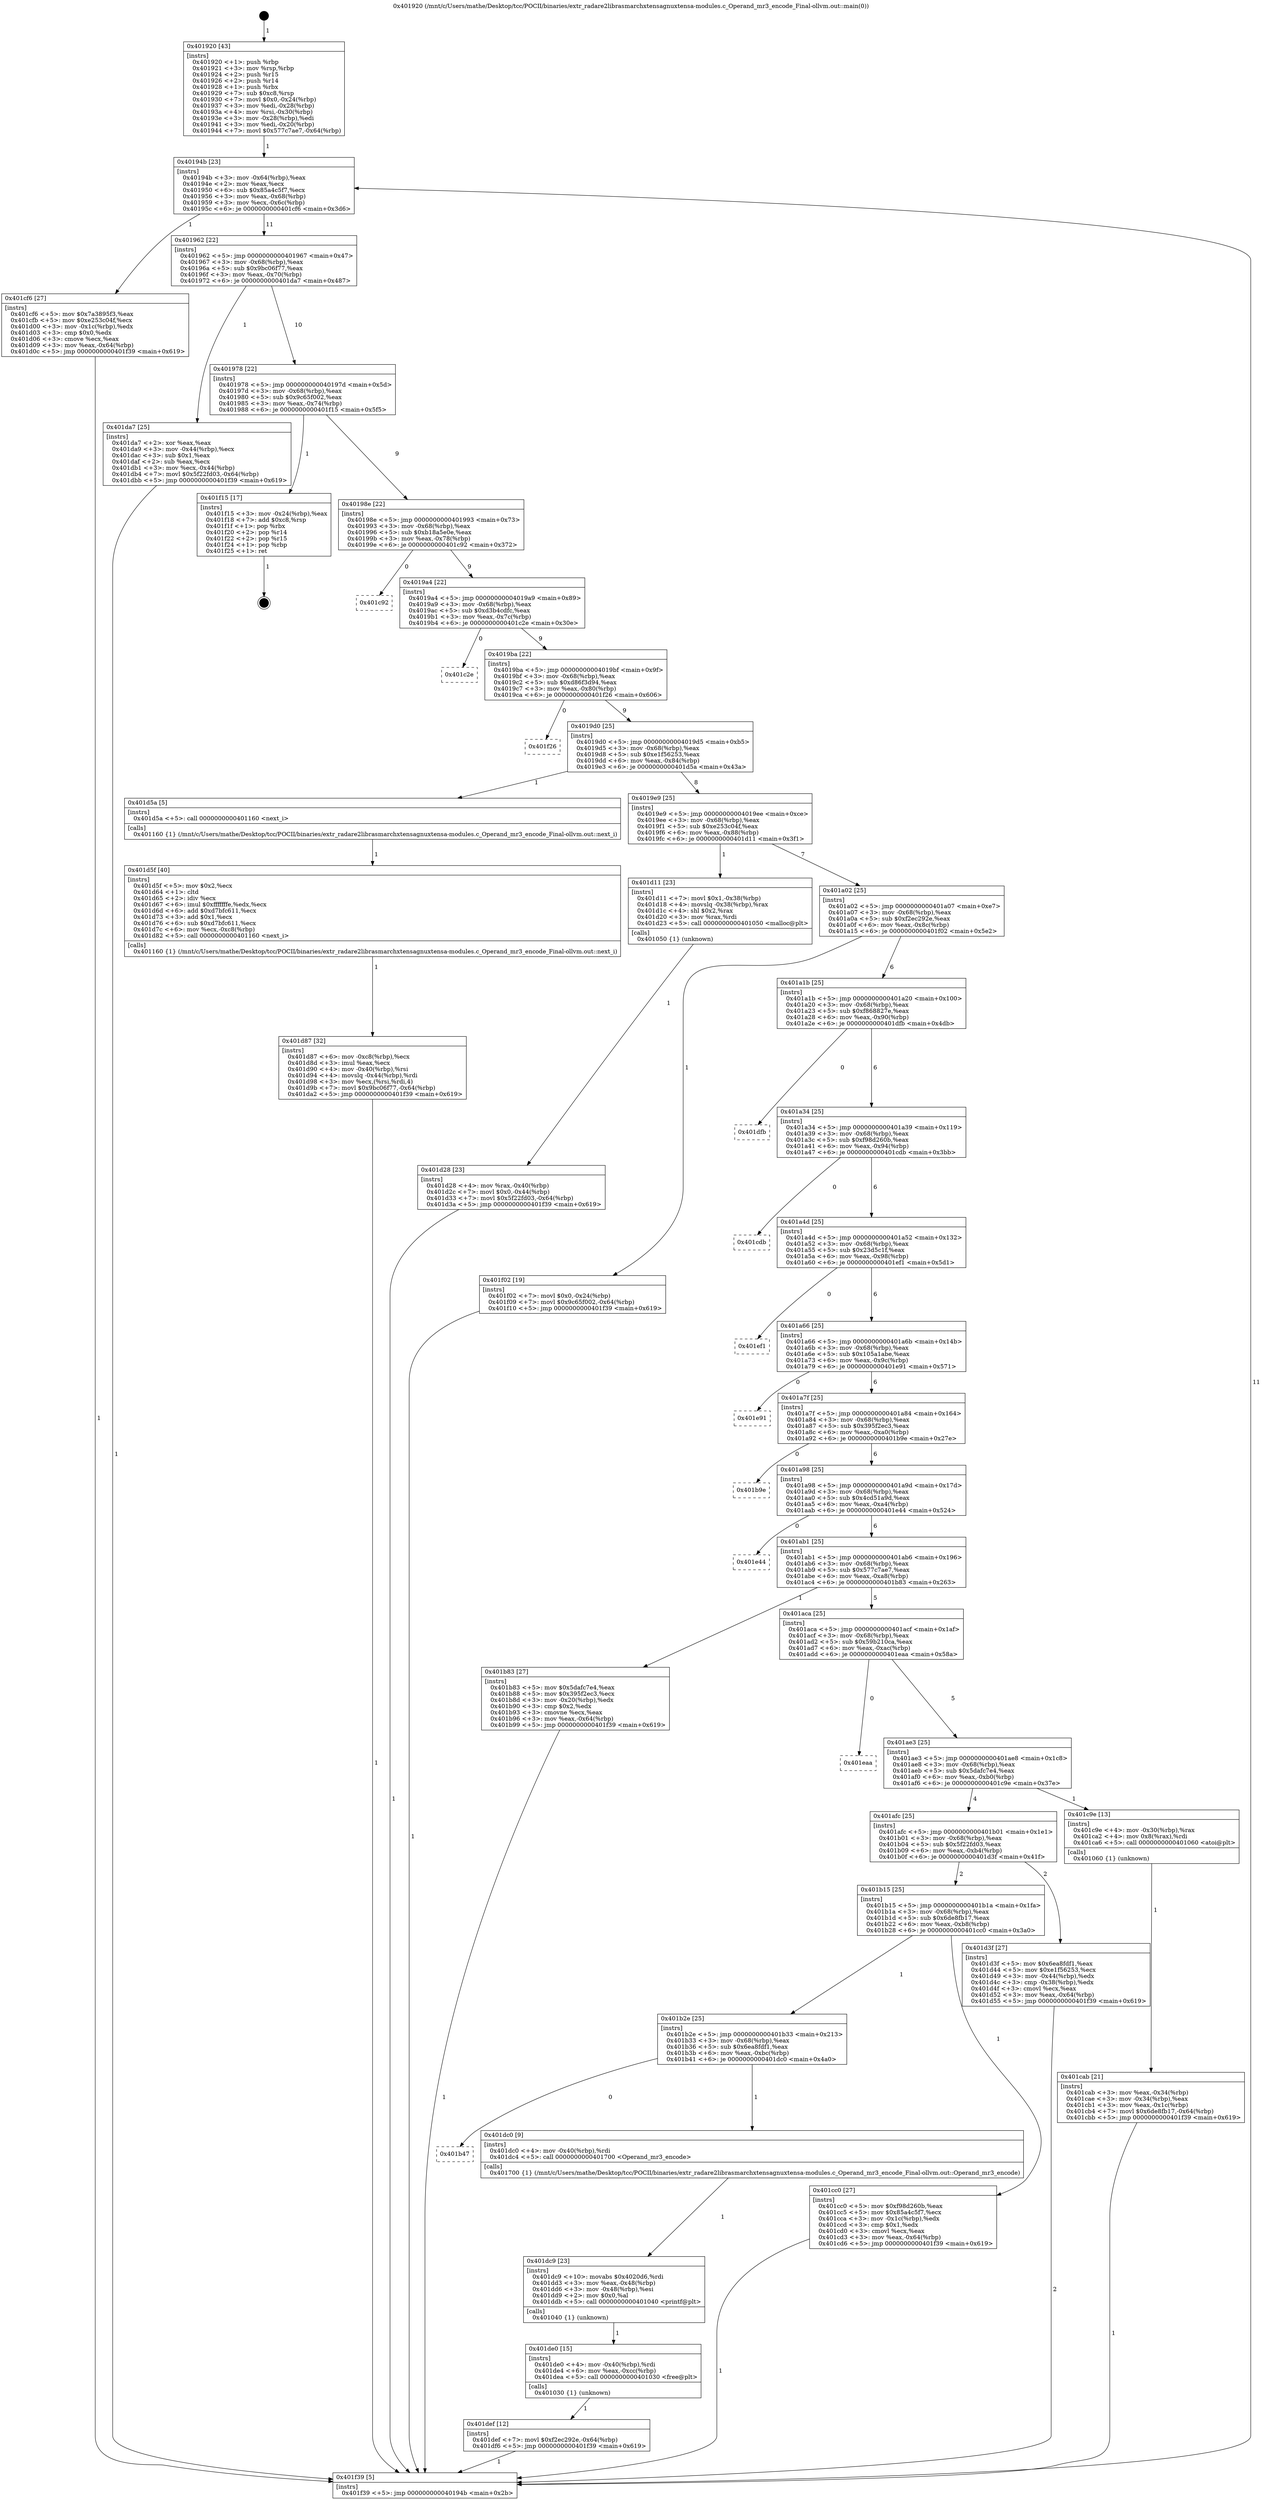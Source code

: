 digraph "0x401920" {
  label = "0x401920 (/mnt/c/Users/mathe/Desktop/tcc/POCII/binaries/extr_radare2librasmarchxtensagnuxtensa-modules.c_Operand_mr3_encode_Final-ollvm.out::main(0))"
  labelloc = "t"
  node[shape=record]

  Entry [label="",width=0.3,height=0.3,shape=circle,fillcolor=black,style=filled]
  "0x40194b" [label="{
     0x40194b [23]\l
     | [instrs]\l
     &nbsp;&nbsp;0x40194b \<+3\>: mov -0x64(%rbp),%eax\l
     &nbsp;&nbsp;0x40194e \<+2\>: mov %eax,%ecx\l
     &nbsp;&nbsp;0x401950 \<+6\>: sub $0x85a4c5f7,%ecx\l
     &nbsp;&nbsp;0x401956 \<+3\>: mov %eax,-0x68(%rbp)\l
     &nbsp;&nbsp;0x401959 \<+3\>: mov %ecx,-0x6c(%rbp)\l
     &nbsp;&nbsp;0x40195c \<+6\>: je 0000000000401cf6 \<main+0x3d6\>\l
  }"]
  "0x401cf6" [label="{
     0x401cf6 [27]\l
     | [instrs]\l
     &nbsp;&nbsp;0x401cf6 \<+5\>: mov $0x7a3895f3,%eax\l
     &nbsp;&nbsp;0x401cfb \<+5\>: mov $0xe253c04f,%ecx\l
     &nbsp;&nbsp;0x401d00 \<+3\>: mov -0x1c(%rbp),%edx\l
     &nbsp;&nbsp;0x401d03 \<+3\>: cmp $0x0,%edx\l
     &nbsp;&nbsp;0x401d06 \<+3\>: cmove %ecx,%eax\l
     &nbsp;&nbsp;0x401d09 \<+3\>: mov %eax,-0x64(%rbp)\l
     &nbsp;&nbsp;0x401d0c \<+5\>: jmp 0000000000401f39 \<main+0x619\>\l
  }"]
  "0x401962" [label="{
     0x401962 [22]\l
     | [instrs]\l
     &nbsp;&nbsp;0x401962 \<+5\>: jmp 0000000000401967 \<main+0x47\>\l
     &nbsp;&nbsp;0x401967 \<+3\>: mov -0x68(%rbp),%eax\l
     &nbsp;&nbsp;0x40196a \<+5\>: sub $0x9bc06f77,%eax\l
     &nbsp;&nbsp;0x40196f \<+3\>: mov %eax,-0x70(%rbp)\l
     &nbsp;&nbsp;0x401972 \<+6\>: je 0000000000401da7 \<main+0x487\>\l
  }"]
  Exit [label="",width=0.3,height=0.3,shape=circle,fillcolor=black,style=filled,peripheries=2]
  "0x401da7" [label="{
     0x401da7 [25]\l
     | [instrs]\l
     &nbsp;&nbsp;0x401da7 \<+2\>: xor %eax,%eax\l
     &nbsp;&nbsp;0x401da9 \<+3\>: mov -0x44(%rbp),%ecx\l
     &nbsp;&nbsp;0x401dac \<+3\>: sub $0x1,%eax\l
     &nbsp;&nbsp;0x401daf \<+2\>: sub %eax,%ecx\l
     &nbsp;&nbsp;0x401db1 \<+3\>: mov %ecx,-0x44(%rbp)\l
     &nbsp;&nbsp;0x401db4 \<+7\>: movl $0x5f22fd03,-0x64(%rbp)\l
     &nbsp;&nbsp;0x401dbb \<+5\>: jmp 0000000000401f39 \<main+0x619\>\l
  }"]
  "0x401978" [label="{
     0x401978 [22]\l
     | [instrs]\l
     &nbsp;&nbsp;0x401978 \<+5\>: jmp 000000000040197d \<main+0x5d\>\l
     &nbsp;&nbsp;0x40197d \<+3\>: mov -0x68(%rbp),%eax\l
     &nbsp;&nbsp;0x401980 \<+5\>: sub $0x9c65f002,%eax\l
     &nbsp;&nbsp;0x401985 \<+3\>: mov %eax,-0x74(%rbp)\l
     &nbsp;&nbsp;0x401988 \<+6\>: je 0000000000401f15 \<main+0x5f5\>\l
  }"]
  "0x401def" [label="{
     0x401def [12]\l
     | [instrs]\l
     &nbsp;&nbsp;0x401def \<+7\>: movl $0xf2ec292e,-0x64(%rbp)\l
     &nbsp;&nbsp;0x401df6 \<+5\>: jmp 0000000000401f39 \<main+0x619\>\l
  }"]
  "0x401f15" [label="{
     0x401f15 [17]\l
     | [instrs]\l
     &nbsp;&nbsp;0x401f15 \<+3\>: mov -0x24(%rbp),%eax\l
     &nbsp;&nbsp;0x401f18 \<+7\>: add $0xc8,%rsp\l
     &nbsp;&nbsp;0x401f1f \<+1\>: pop %rbx\l
     &nbsp;&nbsp;0x401f20 \<+2\>: pop %r14\l
     &nbsp;&nbsp;0x401f22 \<+2\>: pop %r15\l
     &nbsp;&nbsp;0x401f24 \<+1\>: pop %rbp\l
     &nbsp;&nbsp;0x401f25 \<+1\>: ret\l
  }"]
  "0x40198e" [label="{
     0x40198e [22]\l
     | [instrs]\l
     &nbsp;&nbsp;0x40198e \<+5\>: jmp 0000000000401993 \<main+0x73\>\l
     &nbsp;&nbsp;0x401993 \<+3\>: mov -0x68(%rbp),%eax\l
     &nbsp;&nbsp;0x401996 \<+5\>: sub $0xb18a5e0e,%eax\l
     &nbsp;&nbsp;0x40199b \<+3\>: mov %eax,-0x78(%rbp)\l
     &nbsp;&nbsp;0x40199e \<+6\>: je 0000000000401c92 \<main+0x372\>\l
  }"]
  "0x401de0" [label="{
     0x401de0 [15]\l
     | [instrs]\l
     &nbsp;&nbsp;0x401de0 \<+4\>: mov -0x40(%rbp),%rdi\l
     &nbsp;&nbsp;0x401de4 \<+6\>: mov %eax,-0xcc(%rbp)\l
     &nbsp;&nbsp;0x401dea \<+5\>: call 0000000000401030 \<free@plt\>\l
     | [calls]\l
     &nbsp;&nbsp;0x401030 \{1\} (unknown)\l
  }"]
  "0x401c92" [label="{
     0x401c92\l
  }", style=dashed]
  "0x4019a4" [label="{
     0x4019a4 [22]\l
     | [instrs]\l
     &nbsp;&nbsp;0x4019a4 \<+5\>: jmp 00000000004019a9 \<main+0x89\>\l
     &nbsp;&nbsp;0x4019a9 \<+3\>: mov -0x68(%rbp),%eax\l
     &nbsp;&nbsp;0x4019ac \<+5\>: sub $0xd3b4cdfc,%eax\l
     &nbsp;&nbsp;0x4019b1 \<+3\>: mov %eax,-0x7c(%rbp)\l
     &nbsp;&nbsp;0x4019b4 \<+6\>: je 0000000000401c2e \<main+0x30e\>\l
  }"]
  "0x401dc9" [label="{
     0x401dc9 [23]\l
     | [instrs]\l
     &nbsp;&nbsp;0x401dc9 \<+10\>: movabs $0x4020d6,%rdi\l
     &nbsp;&nbsp;0x401dd3 \<+3\>: mov %eax,-0x48(%rbp)\l
     &nbsp;&nbsp;0x401dd6 \<+3\>: mov -0x48(%rbp),%esi\l
     &nbsp;&nbsp;0x401dd9 \<+2\>: mov $0x0,%al\l
     &nbsp;&nbsp;0x401ddb \<+5\>: call 0000000000401040 \<printf@plt\>\l
     | [calls]\l
     &nbsp;&nbsp;0x401040 \{1\} (unknown)\l
  }"]
  "0x401c2e" [label="{
     0x401c2e\l
  }", style=dashed]
  "0x4019ba" [label="{
     0x4019ba [22]\l
     | [instrs]\l
     &nbsp;&nbsp;0x4019ba \<+5\>: jmp 00000000004019bf \<main+0x9f\>\l
     &nbsp;&nbsp;0x4019bf \<+3\>: mov -0x68(%rbp),%eax\l
     &nbsp;&nbsp;0x4019c2 \<+5\>: sub $0xd86f3d94,%eax\l
     &nbsp;&nbsp;0x4019c7 \<+3\>: mov %eax,-0x80(%rbp)\l
     &nbsp;&nbsp;0x4019ca \<+6\>: je 0000000000401f26 \<main+0x606\>\l
  }"]
  "0x401b47" [label="{
     0x401b47\l
  }", style=dashed]
  "0x401f26" [label="{
     0x401f26\l
  }", style=dashed]
  "0x4019d0" [label="{
     0x4019d0 [25]\l
     | [instrs]\l
     &nbsp;&nbsp;0x4019d0 \<+5\>: jmp 00000000004019d5 \<main+0xb5\>\l
     &nbsp;&nbsp;0x4019d5 \<+3\>: mov -0x68(%rbp),%eax\l
     &nbsp;&nbsp;0x4019d8 \<+5\>: sub $0xe1f56253,%eax\l
     &nbsp;&nbsp;0x4019dd \<+6\>: mov %eax,-0x84(%rbp)\l
     &nbsp;&nbsp;0x4019e3 \<+6\>: je 0000000000401d5a \<main+0x43a\>\l
  }"]
  "0x401dc0" [label="{
     0x401dc0 [9]\l
     | [instrs]\l
     &nbsp;&nbsp;0x401dc0 \<+4\>: mov -0x40(%rbp),%rdi\l
     &nbsp;&nbsp;0x401dc4 \<+5\>: call 0000000000401700 \<Operand_mr3_encode\>\l
     | [calls]\l
     &nbsp;&nbsp;0x401700 \{1\} (/mnt/c/Users/mathe/Desktop/tcc/POCII/binaries/extr_radare2librasmarchxtensagnuxtensa-modules.c_Operand_mr3_encode_Final-ollvm.out::Operand_mr3_encode)\l
  }"]
  "0x401d5a" [label="{
     0x401d5a [5]\l
     | [instrs]\l
     &nbsp;&nbsp;0x401d5a \<+5\>: call 0000000000401160 \<next_i\>\l
     | [calls]\l
     &nbsp;&nbsp;0x401160 \{1\} (/mnt/c/Users/mathe/Desktop/tcc/POCII/binaries/extr_radare2librasmarchxtensagnuxtensa-modules.c_Operand_mr3_encode_Final-ollvm.out::next_i)\l
  }"]
  "0x4019e9" [label="{
     0x4019e9 [25]\l
     | [instrs]\l
     &nbsp;&nbsp;0x4019e9 \<+5\>: jmp 00000000004019ee \<main+0xce\>\l
     &nbsp;&nbsp;0x4019ee \<+3\>: mov -0x68(%rbp),%eax\l
     &nbsp;&nbsp;0x4019f1 \<+5\>: sub $0xe253c04f,%eax\l
     &nbsp;&nbsp;0x4019f6 \<+6\>: mov %eax,-0x88(%rbp)\l
     &nbsp;&nbsp;0x4019fc \<+6\>: je 0000000000401d11 \<main+0x3f1\>\l
  }"]
  "0x401d87" [label="{
     0x401d87 [32]\l
     | [instrs]\l
     &nbsp;&nbsp;0x401d87 \<+6\>: mov -0xc8(%rbp),%ecx\l
     &nbsp;&nbsp;0x401d8d \<+3\>: imul %eax,%ecx\l
     &nbsp;&nbsp;0x401d90 \<+4\>: mov -0x40(%rbp),%rsi\l
     &nbsp;&nbsp;0x401d94 \<+4\>: movslq -0x44(%rbp),%rdi\l
     &nbsp;&nbsp;0x401d98 \<+3\>: mov %ecx,(%rsi,%rdi,4)\l
     &nbsp;&nbsp;0x401d9b \<+7\>: movl $0x9bc06f77,-0x64(%rbp)\l
     &nbsp;&nbsp;0x401da2 \<+5\>: jmp 0000000000401f39 \<main+0x619\>\l
  }"]
  "0x401d11" [label="{
     0x401d11 [23]\l
     | [instrs]\l
     &nbsp;&nbsp;0x401d11 \<+7\>: movl $0x1,-0x38(%rbp)\l
     &nbsp;&nbsp;0x401d18 \<+4\>: movslq -0x38(%rbp),%rax\l
     &nbsp;&nbsp;0x401d1c \<+4\>: shl $0x2,%rax\l
     &nbsp;&nbsp;0x401d20 \<+3\>: mov %rax,%rdi\l
     &nbsp;&nbsp;0x401d23 \<+5\>: call 0000000000401050 \<malloc@plt\>\l
     | [calls]\l
     &nbsp;&nbsp;0x401050 \{1\} (unknown)\l
  }"]
  "0x401a02" [label="{
     0x401a02 [25]\l
     | [instrs]\l
     &nbsp;&nbsp;0x401a02 \<+5\>: jmp 0000000000401a07 \<main+0xe7\>\l
     &nbsp;&nbsp;0x401a07 \<+3\>: mov -0x68(%rbp),%eax\l
     &nbsp;&nbsp;0x401a0a \<+5\>: sub $0xf2ec292e,%eax\l
     &nbsp;&nbsp;0x401a0f \<+6\>: mov %eax,-0x8c(%rbp)\l
     &nbsp;&nbsp;0x401a15 \<+6\>: je 0000000000401f02 \<main+0x5e2\>\l
  }"]
  "0x401d5f" [label="{
     0x401d5f [40]\l
     | [instrs]\l
     &nbsp;&nbsp;0x401d5f \<+5\>: mov $0x2,%ecx\l
     &nbsp;&nbsp;0x401d64 \<+1\>: cltd\l
     &nbsp;&nbsp;0x401d65 \<+2\>: idiv %ecx\l
     &nbsp;&nbsp;0x401d67 \<+6\>: imul $0xfffffffe,%edx,%ecx\l
     &nbsp;&nbsp;0x401d6d \<+6\>: add $0xd7bfc611,%ecx\l
     &nbsp;&nbsp;0x401d73 \<+3\>: add $0x1,%ecx\l
     &nbsp;&nbsp;0x401d76 \<+6\>: sub $0xd7bfc611,%ecx\l
     &nbsp;&nbsp;0x401d7c \<+6\>: mov %ecx,-0xc8(%rbp)\l
     &nbsp;&nbsp;0x401d82 \<+5\>: call 0000000000401160 \<next_i\>\l
     | [calls]\l
     &nbsp;&nbsp;0x401160 \{1\} (/mnt/c/Users/mathe/Desktop/tcc/POCII/binaries/extr_radare2librasmarchxtensagnuxtensa-modules.c_Operand_mr3_encode_Final-ollvm.out::next_i)\l
  }"]
  "0x401f02" [label="{
     0x401f02 [19]\l
     | [instrs]\l
     &nbsp;&nbsp;0x401f02 \<+7\>: movl $0x0,-0x24(%rbp)\l
     &nbsp;&nbsp;0x401f09 \<+7\>: movl $0x9c65f002,-0x64(%rbp)\l
     &nbsp;&nbsp;0x401f10 \<+5\>: jmp 0000000000401f39 \<main+0x619\>\l
  }"]
  "0x401a1b" [label="{
     0x401a1b [25]\l
     | [instrs]\l
     &nbsp;&nbsp;0x401a1b \<+5\>: jmp 0000000000401a20 \<main+0x100\>\l
     &nbsp;&nbsp;0x401a20 \<+3\>: mov -0x68(%rbp),%eax\l
     &nbsp;&nbsp;0x401a23 \<+5\>: sub $0xf868827e,%eax\l
     &nbsp;&nbsp;0x401a28 \<+6\>: mov %eax,-0x90(%rbp)\l
     &nbsp;&nbsp;0x401a2e \<+6\>: je 0000000000401dfb \<main+0x4db\>\l
  }"]
  "0x401d28" [label="{
     0x401d28 [23]\l
     | [instrs]\l
     &nbsp;&nbsp;0x401d28 \<+4\>: mov %rax,-0x40(%rbp)\l
     &nbsp;&nbsp;0x401d2c \<+7\>: movl $0x0,-0x44(%rbp)\l
     &nbsp;&nbsp;0x401d33 \<+7\>: movl $0x5f22fd03,-0x64(%rbp)\l
     &nbsp;&nbsp;0x401d3a \<+5\>: jmp 0000000000401f39 \<main+0x619\>\l
  }"]
  "0x401dfb" [label="{
     0x401dfb\l
  }", style=dashed]
  "0x401a34" [label="{
     0x401a34 [25]\l
     | [instrs]\l
     &nbsp;&nbsp;0x401a34 \<+5\>: jmp 0000000000401a39 \<main+0x119\>\l
     &nbsp;&nbsp;0x401a39 \<+3\>: mov -0x68(%rbp),%eax\l
     &nbsp;&nbsp;0x401a3c \<+5\>: sub $0xf98d260b,%eax\l
     &nbsp;&nbsp;0x401a41 \<+6\>: mov %eax,-0x94(%rbp)\l
     &nbsp;&nbsp;0x401a47 \<+6\>: je 0000000000401cdb \<main+0x3bb\>\l
  }"]
  "0x401b2e" [label="{
     0x401b2e [25]\l
     | [instrs]\l
     &nbsp;&nbsp;0x401b2e \<+5\>: jmp 0000000000401b33 \<main+0x213\>\l
     &nbsp;&nbsp;0x401b33 \<+3\>: mov -0x68(%rbp),%eax\l
     &nbsp;&nbsp;0x401b36 \<+5\>: sub $0x6ea8fdf1,%eax\l
     &nbsp;&nbsp;0x401b3b \<+6\>: mov %eax,-0xbc(%rbp)\l
     &nbsp;&nbsp;0x401b41 \<+6\>: je 0000000000401dc0 \<main+0x4a0\>\l
  }"]
  "0x401cdb" [label="{
     0x401cdb\l
  }", style=dashed]
  "0x401a4d" [label="{
     0x401a4d [25]\l
     | [instrs]\l
     &nbsp;&nbsp;0x401a4d \<+5\>: jmp 0000000000401a52 \<main+0x132\>\l
     &nbsp;&nbsp;0x401a52 \<+3\>: mov -0x68(%rbp),%eax\l
     &nbsp;&nbsp;0x401a55 \<+5\>: sub $0x23d5c1f,%eax\l
     &nbsp;&nbsp;0x401a5a \<+6\>: mov %eax,-0x98(%rbp)\l
     &nbsp;&nbsp;0x401a60 \<+6\>: je 0000000000401ef1 \<main+0x5d1\>\l
  }"]
  "0x401cc0" [label="{
     0x401cc0 [27]\l
     | [instrs]\l
     &nbsp;&nbsp;0x401cc0 \<+5\>: mov $0xf98d260b,%eax\l
     &nbsp;&nbsp;0x401cc5 \<+5\>: mov $0x85a4c5f7,%ecx\l
     &nbsp;&nbsp;0x401cca \<+3\>: mov -0x1c(%rbp),%edx\l
     &nbsp;&nbsp;0x401ccd \<+3\>: cmp $0x1,%edx\l
     &nbsp;&nbsp;0x401cd0 \<+3\>: cmovl %ecx,%eax\l
     &nbsp;&nbsp;0x401cd3 \<+3\>: mov %eax,-0x64(%rbp)\l
     &nbsp;&nbsp;0x401cd6 \<+5\>: jmp 0000000000401f39 \<main+0x619\>\l
  }"]
  "0x401ef1" [label="{
     0x401ef1\l
  }", style=dashed]
  "0x401a66" [label="{
     0x401a66 [25]\l
     | [instrs]\l
     &nbsp;&nbsp;0x401a66 \<+5\>: jmp 0000000000401a6b \<main+0x14b\>\l
     &nbsp;&nbsp;0x401a6b \<+3\>: mov -0x68(%rbp),%eax\l
     &nbsp;&nbsp;0x401a6e \<+5\>: sub $0x105a1abe,%eax\l
     &nbsp;&nbsp;0x401a73 \<+6\>: mov %eax,-0x9c(%rbp)\l
     &nbsp;&nbsp;0x401a79 \<+6\>: je 0000000000401e91 \<main+0x571\>\l
  }"]
  "0x401b15" [label="{
     0x401b15 [25]\l
     | [instrs]\l
     &nbsp;&nbsp;0x401b15 \<+5\>: jmp 0000000000401b1a \<main+0x1fa\>\l
     &nbsp;&nbsp;0x401b1a \<+3\>: mov -0x68(%rbp),%eax\l
     &nbsp;&nbsp;0x401b1d \<+5\>: sub $0x6de8fb17,%eax\l
     &nbsp;&nbsp;0x401b22 \<+6\>: mov %eax,-0xb8(%rbp)\l
     &nbsp;&nbsp;0x401b28 \<+6\>: je 0000000000401cc0 \<main+0x3a0\>\l
  }"]
  "0x401e91" [label="{
     0x401e91\l
  }", style=dashed]
  "0x401a7f" [label="{
     0x401a7f [25]\l
     | [instrs]\l
     &nbsp;&nbsp;0x401a7f \<+5\>: jmp 0000000000401a84 \<main+0x164\>\l
     &nbsp;&nbsp;0x401a84 \<+3\>: mov -0x68(%rbp),%eax\l
     &nbsp;&nbsp;0x401a87 \<+5\>: sub $0x395f2ec3,%eax\l
     &nbsp;&nbsp;0x401a8c \<+6\>: mov %eax,-0xa0(%rbp)\l
     &nbsp;&nbsp;0x401a92 \<+6\>: je 0000000000401b9e \<main+0x27e\>\l
  }"]
  "0x401d3f" [label="{
     0x401d3f [27]\l
     | [instrs]\l
     &nbsp;&nbsp;0x401d3f \<+5\>: mov $0x6ea8fdf1,%eax\l
     &nbsp;&nbsp;0x401d44 \<+5\>: mov $0xe1f56253,%ecx\l
     &nbsp;&nbsp;0x401d49 \<+3\>: mov -0x44(%rbp),%edx\l
     &nbsp;&nbsp;0x401d4c \<+3\>: cmp -0x38(%rbp),%edx\l
     &nbsp;&nbsp;0x401d4f \<+3\>: cmovl %ecx,%eax\l
     &nbsp;&nbsp;0x401d52 \<+3\>: mov %eax,-0x64(%rbp)\l
     &nbsp;&nbsp;0x401d55 \<+5\>: jmp 0000000000401f39 \<main+0x619\>\l
  }"]
  "0x401b9e" [label="{
     0x401b9e\l
  }", style=dashed]
  "0x401a98" [label="{
     0x401a98 [25]\l
     | [instrs]\l
     &nbsp;&nbsp;0x401a98 \<+5\>: jmp 0000000000401a9d \<main+0x17d\>\l
     &nbsp;&nbsp;0x401a9d \<+3\>: mov -0x68(%rbp),%eax\l
     &nbsp;&nbsp;0x401aa0 \<+5\>: sub $0x4cd51a9d,%eax\l
     &nbsp;&nbsp;0x401aa5 \<+6\>: mov %eax,-0xa4(%rbp)\l
     &nbsp;&nbsp;0x401aab \<+6\>: je 0000000000401e44 \<main+0x524\>\l
  }"]
  "0x401cab" [label="{
     0x401cab [21]\l
     | [instrs]\l
     &nbsp;&nbsp;0x401cab \<+3\>: mov %eax,-0x34(%rbp)\l
     &nbsp;&nbsp;0x401cae \<+3\>: mov -0x34(%rbp),%eax\l
     &nbsp;&nbsp;0x401cb1 \<+3\>: mov %eax,-0x1c(%rbp)\l
     &nbsp;&nbsp;0x401cb4 \<+7\>: movl $0x6de8fb17,-0x64(%rbp)\l
     &nbsp;&nbsp;0x401cbb \<+5\>: jmp 0000000000401f39 \<main+0x619\>\l
  }"]
  "0x401e44" [label="{
     0x401e44\l
  }", style=dashed]
  "0x401ab1" [label="{
     0x401ab1 [25]\l
     | [instrs]\l
     &nbsp;&nbsp;0x401ab1 \<+5\>: jmp 0000000000401ab6 \<main+0x196\>\l
     &nbsp;&nbsp;0x401ab6 \<+3\>: mov -0x68(%rbp),%eax\l
     &nbsp;&nbsp;0x401ab9 \<+5\>: sub $0x577c7ae7,%eax\l
     &nbsp;&nbsp;0x401abe \<+6\>: mov %eax,-0xa8(%rbp)\l
     &nbsp;&nbsp;0x401ac4 \<+6\>: je 0000000000401b83 \<main+0x263\>\l
  }"]
  "0x401afc" [label="{
     0x401afc [25]\l
     | [instrs]\l
     &nbsp;&nbsp;0x401afc \<+5\>: jmp 0000000000401b01 \<main+0x1e1\>\l
     &nbsp;&nbsp;0x401b01 \<+3\>: mov -0x68(%rbp),%eax\l
     &nbsp;&nbsp;0x401b04 \<+5\>: sub $0x5f22fd03,%eax\l
     &nbsp;&nbsp;0x401b09 \<+6\>: mov %eax,-0xb4(%rbp)\l
     &nbsp;&nbsp;0x401b0f \<+6\>: je 0000000000401d3f \<main+0x41f\>\l
  }"]
  "0x401b83" [label="{
     0x401b83 [27]\l
     | [instrs]\l
     &nbsp;&nbsp;0x401b83 \<+5\>: mov $0x5dafc7e4,%eax\l
     &nbsp;&nbsp;0x401b88 \<+5\>: mov $0x395f2ec3,%ecx\l
     &nbsp;&nbsp;0x401b8d \<+3\>: mov -0x20(%rbp),%edx\l
     &nbsp;&nbsp;0x401b90 \<+3\>: cmp $0x2,%edx\l
     &nbsp;&nbsp;0x401b93 \<+3\>: cmovne %ecx,%eax\l
     &nbsp;&nbsp;0x401b96 \<+3\>: mov %eax,-0x64(%rbp)\l
     &nbsp;&nbsp;0x401b99 \<+5\>: jmp 0000000000401f39 \<main+0x619\>\l
  }"]
  "0x401aca" [label="{
     0x401aca [25]\l
     | [instrs]\l
     &nbsp;&nbsp;0x401aca \<+5\>: jmp 0000000000401acf \<main+0x1af\>\l
     &nbsp;&nbsp;0x401acf \<+3\>: mov -0x68(%rbp),%eax\l
     &nbsp;&nbsp;0x401ad2 \<+5\>: sub $0x59b210ca,%eax\l
     &nbsp;&nbsp;0x401ad7 \<+6\>: mov %eax,-0xac(%rbp)\l
     &nbsp;&nbsp;0x401add \<+6\>: je 0000000000401eaa \<main+0x58a\>\l
  }"]
  "0x401f39" [label="{
     0x401f39 [5]\l
     | [instrs]\l
     &nbsp;&nbsp;0x401f39 \<+5\>: jmp 000000000040194b \<main+0x2b\>\l
  }"]
  "0x401920" [label="{
     0x401920 [43]\l
     | [instrs]\l
     &nbsp;&nbsp;0x401920 \<+1\>: push %rbp\l
     &nbsp;&nbsp;0x401921 \<+3\>: mov %rsp,%rbp\l
     &nbsp;&nbsp;0x401924 \<+2\>: push %r15\l
     &nbsp;&nbsp;0x401926 \<+2\>: push %r14\l
     &nbsp;&nbsp;0x401928 \<+1\>: push %rbx\l
     &nbsp;&nbsp;0x401929 \<+7\>: sub $0xc8,%rsp\l
     &nbsp;&nbsp;0x401930 \<+7\>: movl $0x0,-0x24(%rbp)\l
     &nbsp;&nbsp;0x401937 \<+3\>: mov %edi,-0x28(%rbp)\l
     &nbsp;&nbsp;0x40193a \<+4\>: mov %rsi,-0x30(%rbp)\l
     &nbsp;&nbsp;0x40193e \<+3\>: mov -0x28(%rbp),%edi\l
     &nbsp;&nbsp;0x401941 \<+3\>: mov %edi,-0x20(%rbp)\l
     &nbsp;&nbsp;0x401944 \<+7\>: movl $0x577c7ae7,-0x64(%rbp)\l
  }"]
  "0x401c9e" [label="{
     0x401c9e [13]\l
     | [instrs]\l
     &nbsp;&nbsp;0x401c9e \<+4\>: mov -0x30(%rbp),%rax\l
     &nbsp;&nbsp;0x401ca2 \<+4\>: mov 0x8(%rax),%rdi\l
     &nbsp;&nbsp;0x401ca6 \<+5\>: call 0000000000401060 \<atoi@plt\>\l
     | [calls]\l
     &nbsp;&nbsp;0x401060 \{1\} (unknown)\l
  }"]
  "0x401eaa" [label="{
     0x401eaa\l
  }", style=dashed]
  "0x401ae3" [label="{
     0x401ae3 [25]\l
     | [instrs]\l
     &nbsp;&nbsp;0x401ae3 \<+5\>: jmp 0000000000401ae8 \<main+0x1c8\>\l
     &nbsp;&nbsp;0x401ae8 \<+3\>: mov -0x68(%rbp),%eax\l
     &nbsp;&nbsp;0x401aeb \<+5\>: sub $0x5dafc7e4,%eax\l
     &nbsp;&nbsp;0x401af0 \<+6\>: mov %eax,-0xb0(%rbp)\l
     &nbsp;&nbsp;0x401af6 \<+6\>: je 0000000000401c9e \<main+0x37e\>\l
  }"]
  Entry -> "0x401920" [label=" 1"]
  "0x40194b" -> "0x401cf6" [label=" 1"]
  "0x40194b" -> "0x401962" [label=" 11"]
  "0x401f15" -> Exit [label=" 1"]
  "0x401962" -> "0x401da7" [label=" 1"]
  "0x401962" -> "0x401978" [label=" 10"]
  "0x401f02" -> "0x401f39" [label=" 1"]
  "0x401978" -> "0x401f15" [label=" 1"]
  "0x401978" -> "0x40198e" [label=" 9"]
  "0x401def" -> "0x401f39" [label=" 1"]
  "0x40198e" -> "0x401c92" [label=" 0"]
  "0x40198e" -> "0x4019a4" [label=" 9"]
  "0x401de0" -> "0x401def" [label=" 1"]
  "0x4019a4" -> "0x401c2e" [label=" 0"]
  "0x4019a4" -> "0x4019ba" [label=" 9"]
  "0x401dc9" -> "0x401de0" [label=" 1"]
  "0x4019ba" -> "0x401f26" [label=" 0"]
  "0x4019ba" -> "0x4019d0" [label=" 9"]
  "0x401dc0" -> "0x401dc9" [label=" 1"]
  "0x4019d0" -> "0x401d5a" [label=" 1"]
  "0x4019d0" -> "0x4019e9" [label=" 8"]
  "0x401b2e" -> "0x401b47" [label=" 0"]
  "0x4019e9" -> "0x401d11" [label=" 1"]
  "0x4019e9" -> "0x401a02" [label=" 7"]
  "0x401b2e" -> "0x401dc0" [label=" 1"]
  "0x401a02" -> "0x401f02" [label=" 1"]
  "0x401a02" -> "0x401a1b" [label=" 6"]
  "0x401da7" -> "0x401f39" [label=" 1"]
  "0x401a1b" -> "0x401dfb" [label=" 0"]
  "0x401a1b" -> "0x401a34" [label=" 6"]
  "0x401d87" -> "0x401f39" [label=" 1"]
  "0x401a34" -> "0x401cdb" [label=" 0"]
  "0x401a34" -> "0x401a4d" [label=" 6"]
  "0x401d5f" -> "0x401d87" [label=" 1"]
  "0x401a4d" -> "0x401ef1" [label=" 0"]
  "0x401a4d" -> "0x401a66" [label=" 6"]
  "0x401d5a" -> "0x401d5f" [label=" 1"]
  "0x401a66" -> "0x401e91" [label=" 0"]
  "0x401a66" -> "0x401a7f" [label=" 6"]
  "0x401d28" -> "0x401f39" [label=" 1"]
  "0x401a7f" -> "0x401b9e" [label=" 0"]
  "0x401a7f" -> "0x401a98" [label=" 6"]
  "0x401d11" -> "0x401d28" [label=" 1"]
  "0x401a98" -> "0x401e44" [label=" 0"]
  "0x401a98" -> "0x401ab1" [label=" 6"]
  "0x401cc0" -> "0x401f39" [label=" 1"]
  "0x401ab1" -> "0x401b83" [label=" 1"]
  "0x401ab1" -> "0x401aca" [label=" 5"]
  "0x401b83" -> "0x401f39" [label=" 1"]
  "0x401920" -> "0x40194b" [label=" 1"]
  "0x401f39" -> "0x40194b" [label=" 11"]
  "0x401b15" -> "0x401b2e" [label=" 1"]
  "0x401aca" -> "0x401eaa" [label=" 0"]
  "0x401aca" -> "0x401ae3" [label=" 5"]
  "0x401b15" -> "0x401cc0" [label=" 1"]
  "0x401ae3" -> "0x401c9e" [label=" 1"]
  "0x401ae3" -> "0x401afc" [label=" 4"]
  "0x401c9e" -> "0x401cab" [label=" 1"]
  "0x401cab" -> "0x401f39" [label=" 1"]
  "0x401cf6" -> "0x401f39" [label=" 1"]
  "0x401afc" -> "0x401d3f" [label=" 2"]
  "0x401afc" -> "0x401b15" [label=" 2"]
  "0x401d3f" -> "0x401f39" [label=" 2"]
}
